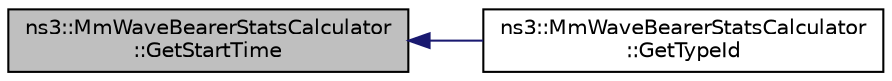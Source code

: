 digraph "ns3::MmWaveBearerStatsCalculator::GetStartTime"
{
  edge [fontname="Helvetica",fontsize="10",labelfontname="Helvetica",labelfontsize="10"];
  node [fontname="Helvetica",fontsize="10",shape=record];
  rankdir="LR";
  Node1 [label="ns3::MmWaveBearerStatsCalculator\l::GetStartTime",height=0.2,width=0.4,color="black", fillcolor="grey75", style="filled", fontcolor="black"];
  Node1 -> Node2 [dir="back",color="midnightblue",fontsize="10",style="solid"];
  Node2 [label="ns3::MmWaveBearerStatsCalculator\l::GetTypeId",height=0.2,width=0.4,color="black", fillcolor="white", style="filled",URL="$d2/d8f/classns3_1_1MmWaveBearerStatsCalculator.html#a3eb7572ff8e04b1c277b1df041e7c390"];
}
